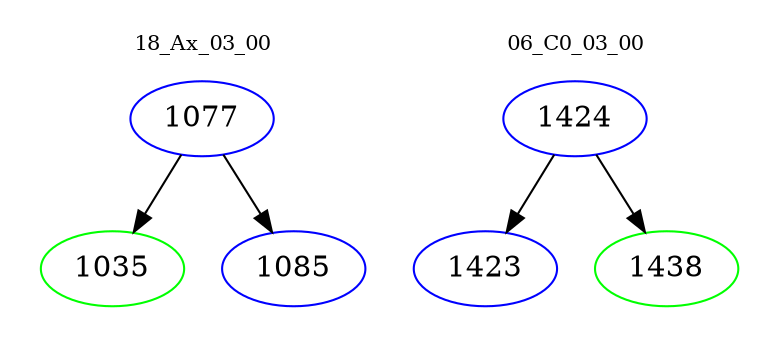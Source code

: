 digraph{
subgraph cluster_0 {
color = white
label = "18_Ax_03_00";
fontsize=10;
T0_1077 [label="1077", color="blue"]
T0_1077 -> T0_1035 [color="black"]
T0_1035 [label="1035", color="green"]
T0_1077 -> T0_1085 [color="black"]
T0_1085 [label="1085", color="blue"]
}
subgraph cluster_1 {
color = white
label = "06_C0_03_00";
fontsize=10;
T1_1424 [label="1424", color="blue"]
T1_1424 -> T1_1423 [color="black"]
T1_1423 [label="1423", color="blue"]
T1_1424 -> T1_1438 [color="black"]
T1_1438 [label="1438", color="green"]
}
}
